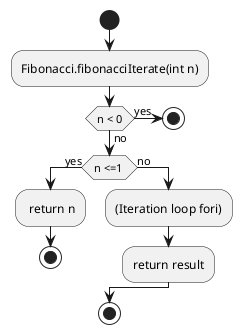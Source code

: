 @startuml
'https://plantuml.com/activity-diagram-beta

start
:Fibonacci.fibonacciIterate(int n);
if (n < 0) then (yes)
     stop
  else (no)
   if (n <=1 ) then (yes)
    : return n;
    stop
   else (no)
    :(Iteration loop fori);
    :return result;
  endif
  stop

@enduml
